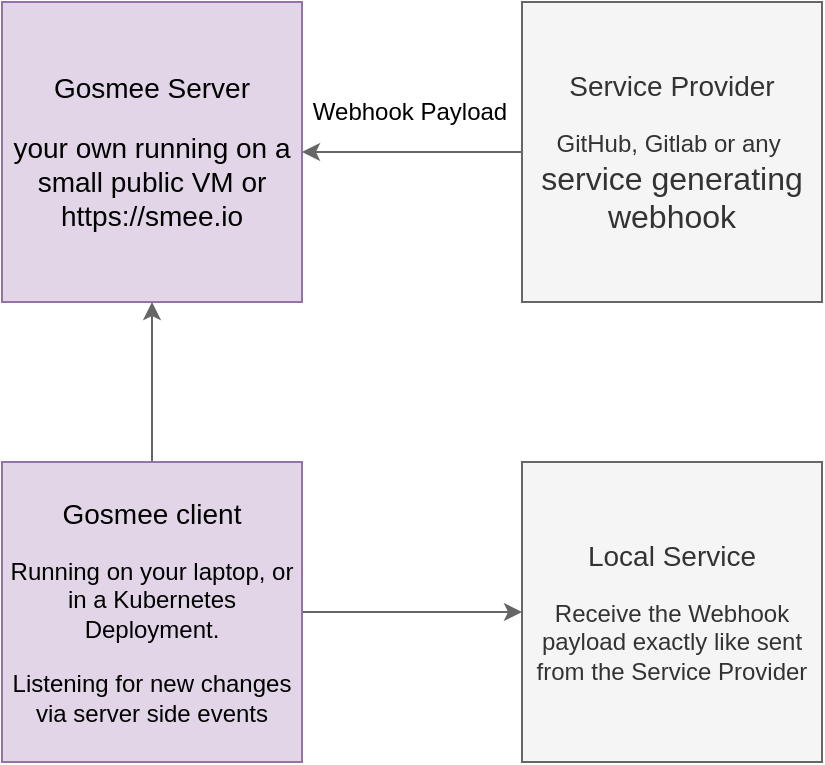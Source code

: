 <mxfile version="22.1.11" type="device">
  <diagram name="Page-1" id="fPaUq7UizsbOj6Rvo8v5">
    <mxGraphModel dx="1143" dy="739" grid="1" gridSize="10" guides="1" tooltips="1" connect="1" arrows="1" fold="1" page="1" pageScale="1" pageWidth="827" pageHeight="1169" math="0" shadow="0">
      <root>
        <mxCell id="0" />
        <mxCell id="1" parent="0" />
        <mxCell id="FwhXUpBAW3lRBLKA5vBd-1" value="&lt;div&gt;&lt;font style=&quot;font-size: 14px;&quot;&gt;Gosmee Server&lt;/font&gt;&lt;br&gt;&lt;/div&gt;&lt;br&gt;&lt;font style=&quot;font-size: 14px;&quot;&gt;your own running on a small public VM or https://smee.io&lt;/font&gt;" style="whiteSpace=wrap;html=1;aspect=fixed;fontSize=11;fillColor=#e1d5e7;strokeColor=#9673a6;" parent="1" vertex="1">
          <mxGeometry x="160" y="130" width="150" height="150" as="geometry" />
        </mxCell>
        <mxCell id="sgxUf6Le4ui27Xz1OOlA-4" style="edgeStyle=orthogonalEdgeStyle;rounded=0;orthogonalLoop=1;jettySize=auto;html=1;entryX=1;entryY=0.5;entryDx=0;entryDy=0;fillColor=#f5f5f5;strokeColor=#666666;" edge="1" parent="1" source="FwhXUpBAW3lRBLKA5vBd-2" target="FwhXUpBAW3lRBLKA5vBd-1">
          <mxGeometry relative="1" as="geometry" />
        </mxCell>
        <mxCell id="FwhXUpBAW3lRBLKA5vBd-2" value="&lt;div&gt;&lt;font style=&quot;font-size: 14px;&quot;&gt;Service Provider&lt;/font&gt;&lt;/div&gt;&lt;div&gt;&lt;br&gt;&lt;/div&gt;&lt;div&gt;&lt;font style=&quot;font-size: 12px;&quot;&gt;GitHub, Gitlab or any&amp;nbsp;&lt;/font&gt;&lt;/div&gt;&lt;div&gt;&lt;font size=&quot;3&quot;&gt;service generating&lt;/font&gt;&lt;/div&gt;&lt;div&gt;&lt;font size=&quot;3&quot;&gt;webhook&lt;/font&gt;&lt;br&gt;&lt;/div&gt;" style="whiteSpace=wrap;html=1;aspect=fixed;fontSize=11;fillColor=#f5f5f5;fontColor=#333333;strokeColor=#666666;" parent="1" vertex="1">
          <mxGeometry x="420" y="130" width="150" height="150" as="geometry" />
        </mxCell>
        <mxCell id="FwhXUpBAW3lRBLKA5vBd-4" value="Webhook Payload" style="text;html=1;strokeColor=none;fillColor=none;align=center;verticalAlign=middle;whiteSpace=wrap;rounded=0;" parent="1" vertex="1">
          <mxGeometry x="313.5" y="170" width="100" height="30" as="geometry" />
        </mxCell>
        <mxCell id="FwhXUpBAW3lRBLKA5vBd-11" style="edgeStyle=orthogonalEdgeStyle;rounded=0;orthogonalLoop=1;jettySize=auto;html=1;entryX=0;entryY=0.5;entryDx=0;entryDy=0;fillColor=#f5f5f5;strokeColor=#666666;" parent="1" source="FwhXUpBAW3lRBLKA5vBd-5" target="FwhXUpBAW3lRBLKA5vBd-10" edge="1">
          <mxGeometry relative="1" as="geometry" />
        </mxCell>
        <mxCell id="sgxUf6Le4ui27Xz1OOlA-3" style="edgeStyle=orthogonalEdgeStyle;rounded=0;orthogonalLoop=1;jettySize=auto;html=1;entryX=0.5;entryY=1;entryDx=0;entryDy=0;fillColor=#f5f5f5;strokeColor=#666666;" edge="1" parent="1" source="FwhXUpBAW3lRBLKA5vBd-5" target="FwhXUpBAW3lRBLKA5vBd-1">
          <mxGeometry relative="1" as="geometry">
            <mxPoint x="235" y="290" as="targetPoint" />
          </mxGeometry>
        </mxCell>
        <mxCell id="FwhXUpBAW3lRBLKA5vBd-5" value="&lt;div&gt;&lt;font style=&quot;font-size: 14px;&quot;&gt;Gosmee client&lt;/font&gt;&lt;br&gt;&lt;/div&gt;&lt;br&gt;&lt;div&gt;&lt;font style=&quot;font-size: 12px;&quot;&gt;Running on your laptop, or in a Kubernetes Deployment.&lt;/font&gt;&lt;br&gt;&lt;/div&gt;&lt;div&gt;&lt;br&gt;&lt;/div&gt;&lt;div&gt;&lt;font style=&quot;font-size: 12px;&quot;&gt;Listening for new changes via server side events&lt;/font&gt;&lt;/div&gt;" style="whiteSpace=wrap;html=1;aspect=fixed;fontSize=11;fillColor=#e1d5e7;strokeColor=#9673a6;" parent="1" vertex="1">
          <mxGeometry x="160" y="360" width="150" height="150" as="geometry" />
        </mxCell>
        <mxCell id="FwhXUpBAW3lRBLKA5vBd-10" value="&lt;div&gt;&lt;font style=&quot;font-size: 14px;&quot;&gt;Local Service&lt;/font&gt;&lt;/div&gt;&lt;div&gt;&lt;br&gt;&lt;/div&gt;&lt;font style=&quot;font-size: 12px;&quot;&gt;Receive the Webhook payload exactly like sent from the Service Provider&lt;/font&gt;" style="whiteSpace=wrap;html=1;aspect=fixed;fontSize=11;fillColor=#f5f5f5;fontColor=#333333;strokeColor=#666666;" parent="1" vertex="1">
          <mxGeometry x="420" y="360" width="150" height="150" as="geometry" />
        </mxCell>
      </root>
    </mxGraphModel>
  </diagram>
</mxfile>
